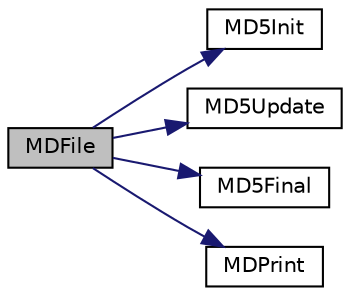 digraph "MDFile"
{
  edge [fontname="Helvetica",fontsize="10",labelfontname="Helvetica",labelfontsize="10"];
  node [fontname="Helvetica",fontsize="10",shape=record];
  rankdir="LR";
  Node1 [label="MDFile",height=0.2,width=0.4,color="black", fillcolor="grey75", style="filled", fontcolor="black"];
  Node1 -> Node2 [color="midnightblue",fontsize="10",style="solid"];
  Node2 [label="MD5Init",height=0.2,width=0.4,color="black", fillcolor="white", style="filled",URL="$md5_8c.html#acd7a26c7e6acb681ee336bfbc86e72bf"];
  Node1 -> Node3 [color="midnightblue",fontsize="10",style="solid"];
  Node3 [label="MD5Update",height=0.2,width=0.4,color="black", fillcolor="white", style="filled",URL="$md5_8c.html#aaa4f37af92ea5ca0e1281749421d4723"];
  Node1 -> Node4 [color="midnightblue",fontsize="10",style="solid"];
  Node4 [label="MD5Final",height=0.2,width=0.4,color="black", fillcolor="white", style="filled",URL="$md5_8c.html#afdf5d50df301891446e41c45eda5904d"];
  Node1 -> Node5 [color="midnightblue",fontsize="10",style="solid"];
  Node5 [label="MDPrint",height=0.2,width=0.4,color="black", fillcolor="white", style="filled",URL="$tst_m_d5__mit_8c.html#a4c51011f1f65c21af3acbbe91543f2b6"];
}
